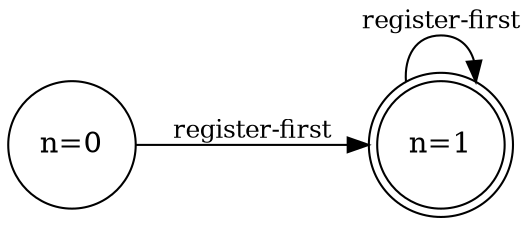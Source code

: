 digraph {
  # node [shape=circle,fontsize=8,fixedsize=true,width=0.9];

  node [shape="circle"]
  "n=1" [shape="doublecircle"]
  edge [fontsize=12];
  rankdir=LR;
  "n=0" -> "n=1" [label="register-first"]
  "n=1" -> "n=1" [label="register-first"]

}
